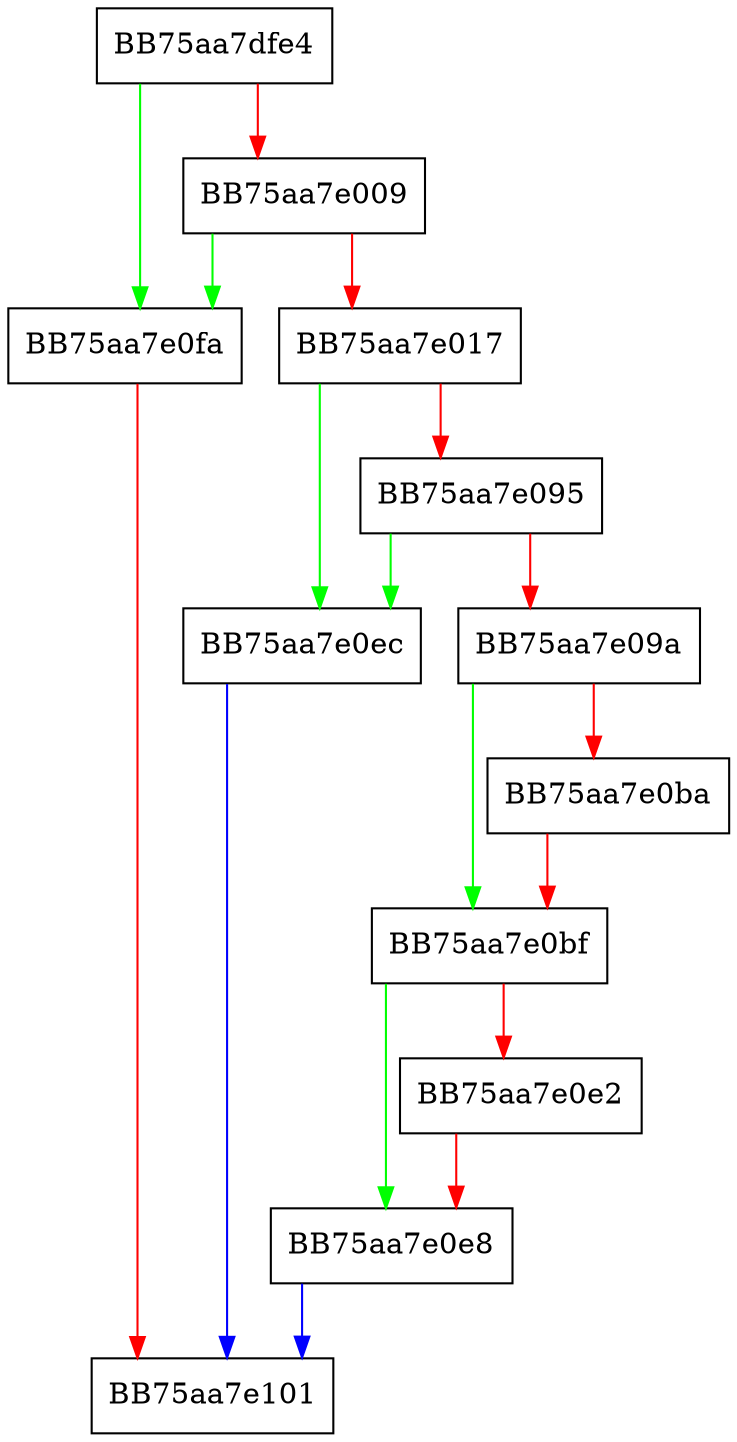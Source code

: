 digraph alloc_VMM_swap {
  node [shape="box"];
  graph [splines=ortho];
  BB75aa7dfe4 -> BB75aa7e0fa [color="green"];
  BB75aa7dfe4 -> BB75aa7e009 [color="red"];
  BB75aa7e009 -> BB75aa7e0fa [color="green"];
  BB75aa7e009 -> BB75aa7e017 [color="red"];
  BB75aa7e017 -> BB75aa7e0ec [color="green"];
  BB75aa7e017 -> BB75aa7e095 [color="red"];
  BB75aa7e095 -> BB75aa7e0ec [color="green"];
  BB75aa7e095 -> BB75aa7e09a [color="red"];
  BB75aa7e09a -> BB75aa7e0bf [color="green"];
  BB75aa7e09a -> BB75aa7e0ba [color="red"];
  BB75aa7e0ba -> BB75aa7e0bf [color="red"];
  BB75aa7e0bf -> BB75aa7e0e8 [color="green"];
  BB75aa7e0bf -> BB75aa7e0e2 [color="red"];
  BB75aa7e0e2 -> BB75aa7e0e8 [color="red"];
  BB75aa7e0e8 -> BB75aa7e101 [color="blue"];
  BB75aa7e0ec -> BB75aa7e101 [color="blue"];
  BB75aa7e0fa -> BB75aa7e101 [color="red"];
}